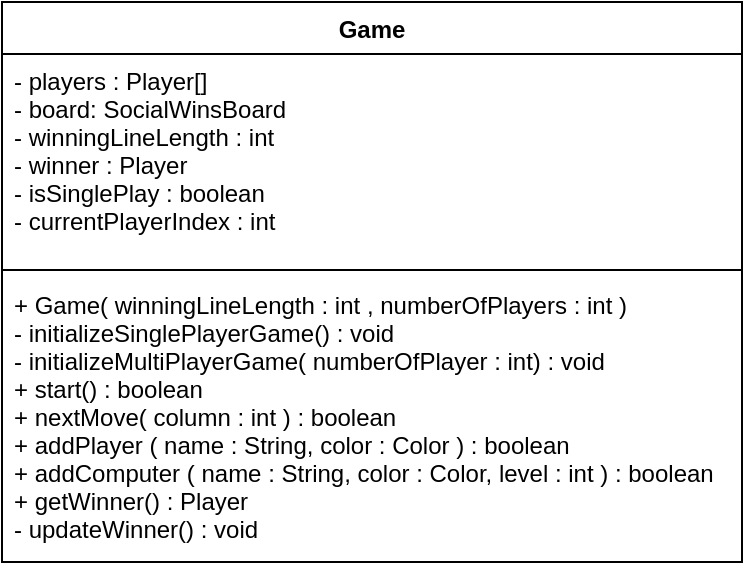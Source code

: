 <mxfile version="14.5.10" type="device"><diagram id="A-QlAGX4s3pXj7lLvHf3" name="Page-1"><mxGraphModel dx="1038" dy="548" grid="1" gridSize="10" guides="1" tooltips="1" connect="1" arrows="1" fold="1" page="1" pageScale="1" pageWidth="827" pageHeight="1169" math="0" shadow="0"><root><mxCell id="0"/><mxCell id="1" parent="0"/><mxCell id="--JhH-RW035afAK8kr_2-1" value="Game&#10;" style="swimlane;fontStyle=1;align=center;verticalAlign=top;childLayout=stackLayout;horizontal=1;startSize=26;horizontalStack=0;resizeParent=1;resizeParentMax=0;resizeLast=0;collapsible=1;marginBottom=0;" vertex="1" parent="1"><mxGeometry x="170" y="110" width="370" height="280" as="geometry"/></mxCell><mxCell id="--JhH-RW035afAK8kr_2-2" value="- players : Player[]&#10;- board: SocialWinsBoard&#10;- winningLineLength : int&#10;- winner : Player&#10;- isSinglePlay : boolean&#10;- currentPlayerIndex : int" style="text;strokeColor=none;fillColor=none;align=left;verticalAlign=top;spacingLeft=4;spacingRight=4;overflow=hidden;rotatable=0;points=[[0,0.5],[1,0.5]];portConstraint=eastwest;" vertex="1" parent="--JhH-RW035afAK8kr_2-1"><mxGeometry y="26" width="370" height="104" as="geometry"/></mxCell><mxCell id="--JhH-RW035afAK8kr_2-3" value="" style="line;strokeWidth=1;fillColor=none;align=left;verticalAlign=middle;spacingTop=-1;spacingLeft=3;spacingRight=3;rotatable=0;labelPosition=right;points=[];portConstraint=eastwest;" vertex="1" parent="--JhH-RW035afAK8kr_2-1"><mxGeometry y="130" width="370" height="8" as="geometry"/></mxCell><mxCell id="--JhH-RW035afAK8kr_2-4" value="+ Game( winningLineLength : int , numberOfPlayers : int )&#10;- initializeSinglePlayerGame() : void&#10;- initializeMultiPlayerGame( numberOfPlayer : int) : void&#10;+ start() : boolean&#10;+ nextMove( column : int ) : boolean&#10;+ addPlayer ( name : String, color : Color ) : boolean&#10;+ addComputer ( name : String, color : Color, level : int ) : boolean&#10;+ getWinner() : Player&#10;- updateWinner() : void&#10;" style="text;strokeColor=none;fillColor=none;align=left;verticalAlign=top;spacingLeft=4;spacingRight=4;overflow=hidden;rotatable=0;points=[[0,0.5],[1,0.5]];portConstraint=eastwest;" vertex="1" parent="--JhH-RW035afAK8kr_2-1"><mxGeometry y="138" width="370" height="142" as="geometry"/></mxCell></root></mxGraphModel></diagram></mxfile>